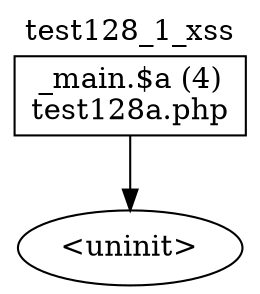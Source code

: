 digraph cfg {
  label="test128_1_xss";
  labelloc=t;
  n1 [shape=box, label="_main.$a (4)\ntest128a.php"];
  n2 [shape=ellipse, label="<uninit>"];
  n1 -> n2;
}
